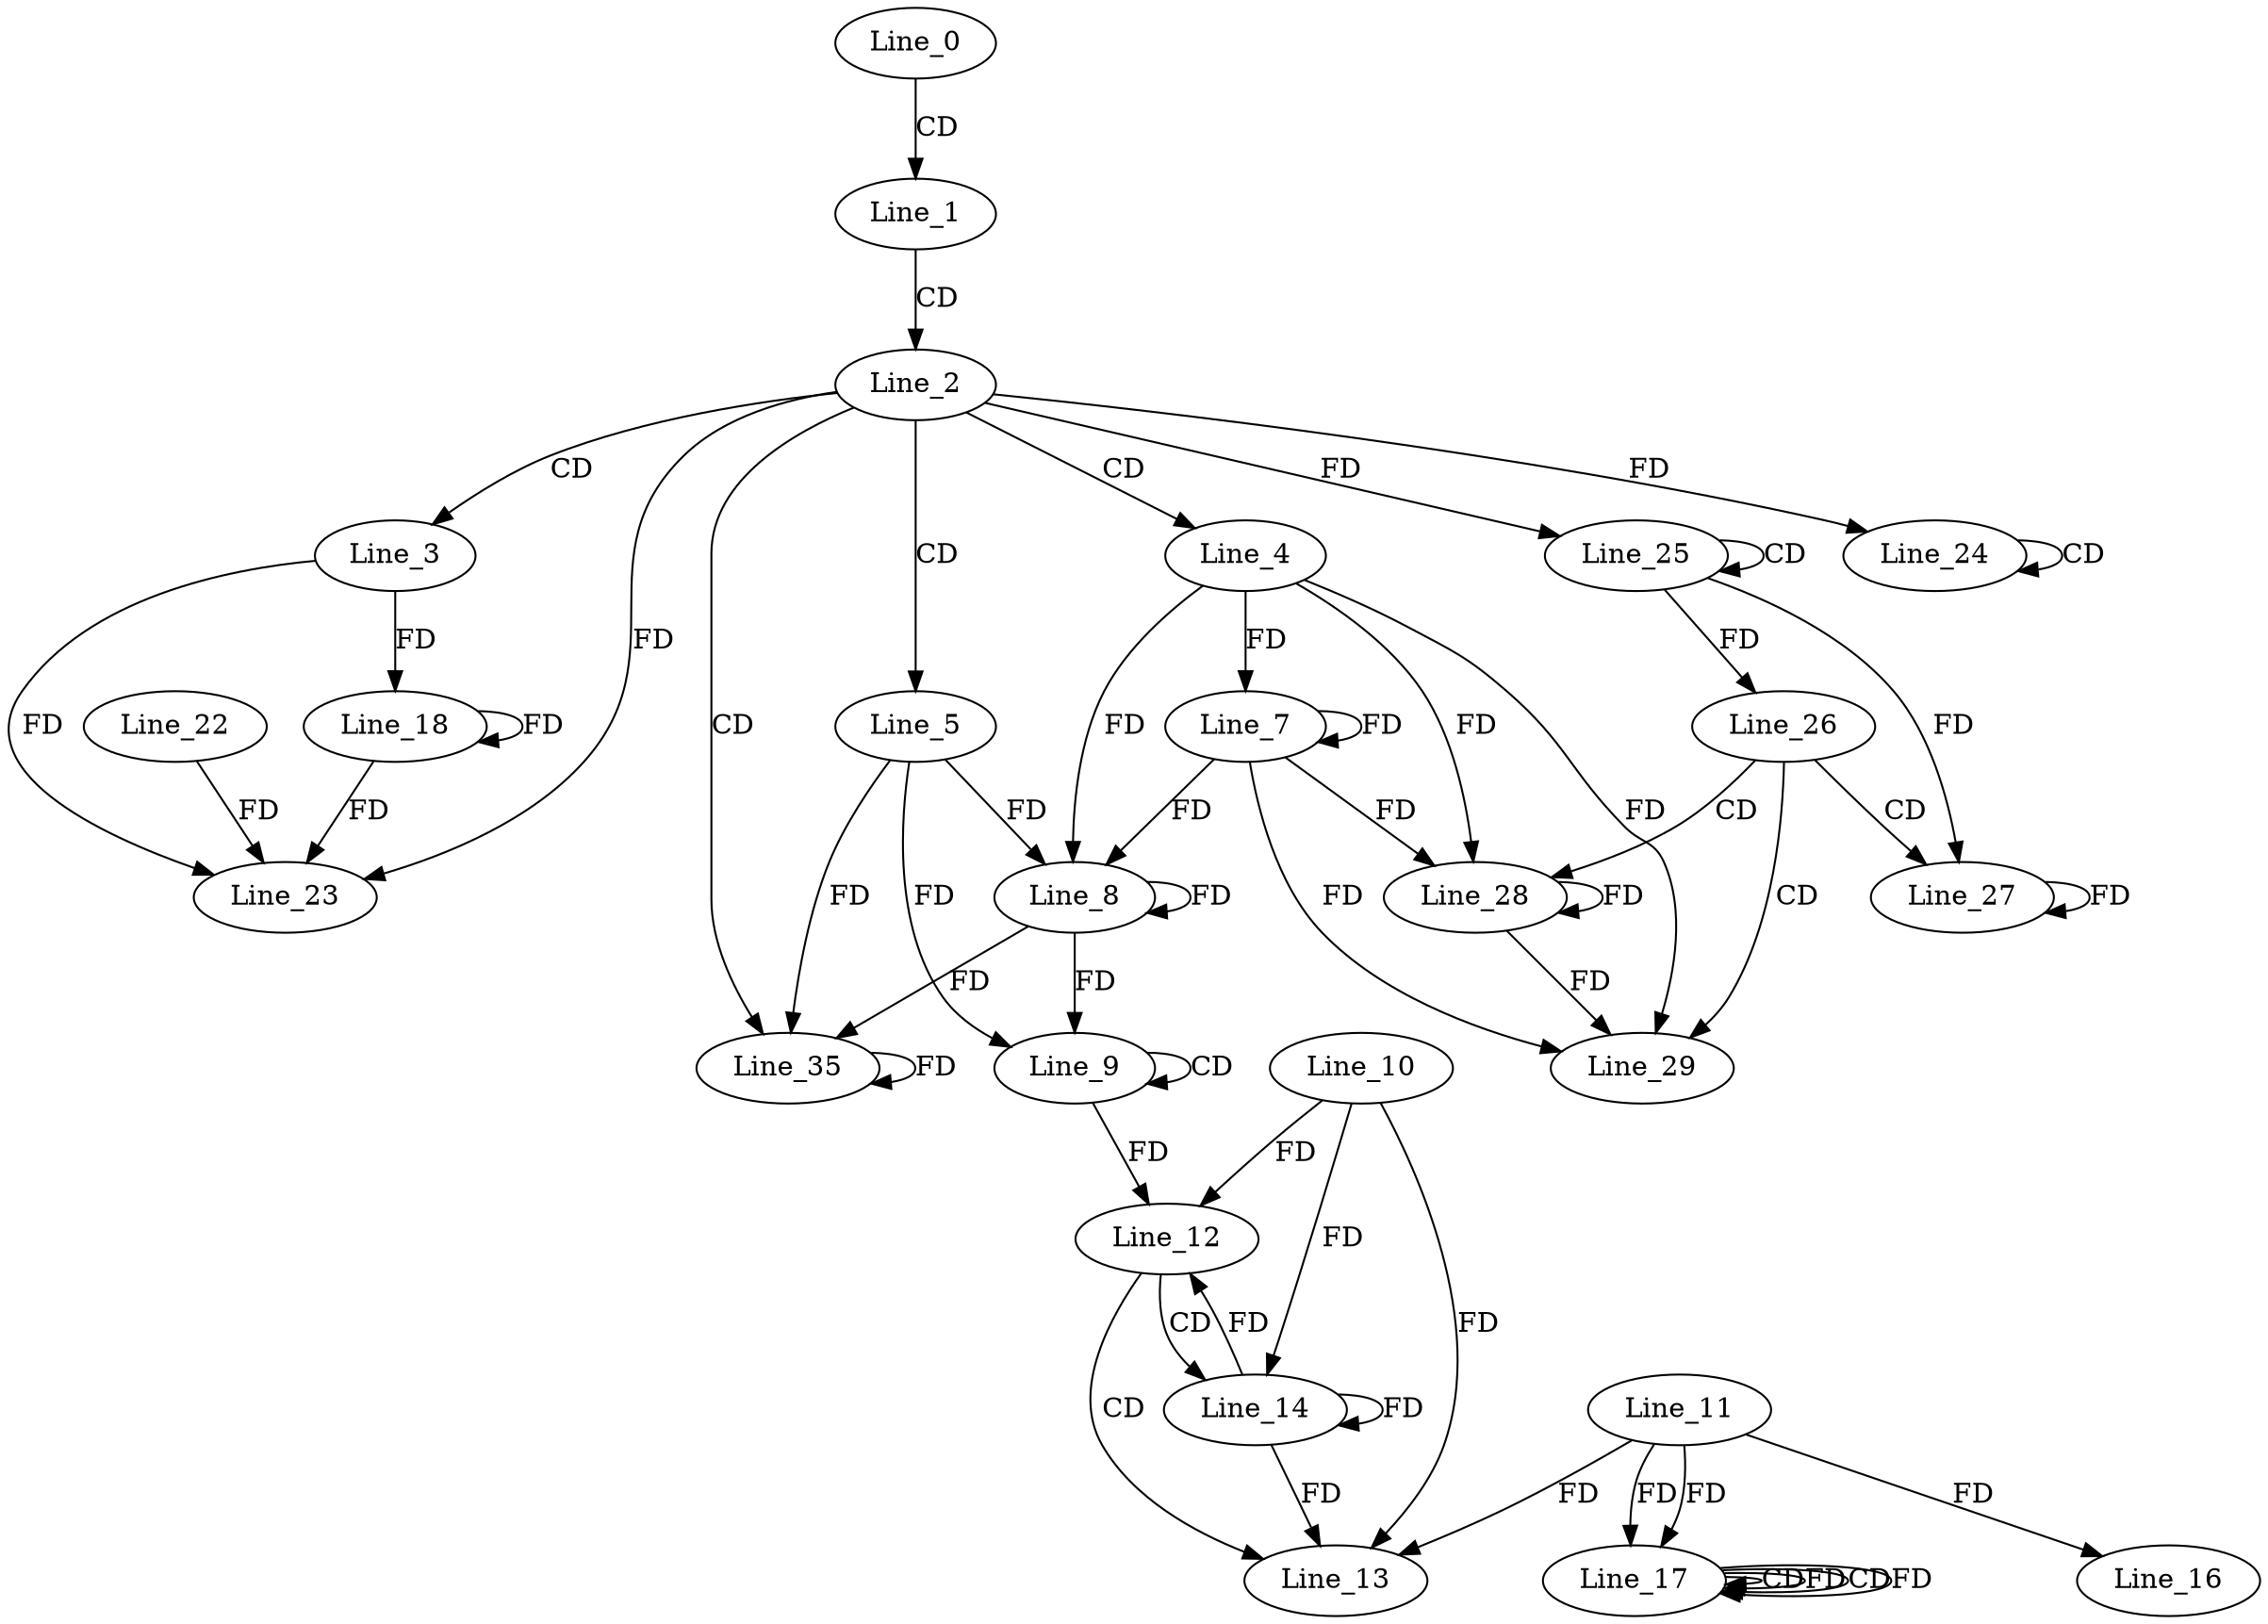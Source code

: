 digraph G {
  Line_0;
  Line_1;
  Line_2;
  Line_3;
  Line_4;
  Line_5;
  Line_7;
  Line_8;
  Line_8;
  Line_9;
  Line_9;
  Line_12;
  Line_10;
  Line_12;
  Line_13;
  Line_11;
  Line_14;
  Line_16;
  Line_17;
  Line_17;
  Line_17;
  Line_17;
  Line_17;
  Line_17;
  Line_18;
  Line_22;
  Line_23;
  Line_24;
  Line_24;
  Line_24;
  Line_25;
  Line_25;
  Line_25;
  Line_26;
  Line_26;
  Line_27;
  Line_27;
  Line_27;
  Line_28;
  Line_29;
  Line_35;
  Line_0 -> Line_1 [ label="CD" ];
  Line_1 -> Line_2 [ label="CD" ];
  Line_2 -> Line_3 [ label="CD" ];
  Line_2 -> Line_4 [ label="CD" ];
  Line_2 -> Line_5 [ label="CD" ];
  Line_4 -> Line_7 [ label="FD" ];
  Line_7 -> Line_7 [ label="FD" ];
  Line_5 -> Line_8 [ label="FD" ];
  Line_8 -> Line_8 [ label="FD" ];
  Line_4 -> Line_8 [ label="FD" ];
  Line_7 -> Line_8 [ label="FD" ];
  Line_9 -> Line_9 [ label="CD" ];
  Line_5 -> Line_9 [ label="FD" ];
  Line_8 -> Line_9 [ label="FD" ];
  Line_9 -> Line_12 [ label="FD" ];
  Line_10 -> Line_12 [ label="FD" ];
  Line_12 -> Line_13 [ label="CD" ];
  Line_11 -> Line_13 [ label="FD" ];
  Line_10 -> Line_13 [ label="FD" ];
  Line_12 -> Line_14 [ label="CD" ];
  Line_14 -> Line_14 [ label="FD" ];
  Line_10 -> Line_14 [ label="FD" ];
  Line_11 -> Line_16 [ label="FD" ];
  Line_17 -> Line_17 [ label="CD" ];
  Line_11 -> Line_17 [ label="FD" ];
  Line_17 -> Line_17 [ label="FD" ];
  Line_17 -> Line_17 [ label="CD" ];
  Line_11 -> Line_17 [ label="FD" ];
  Line_17 -> Line_17 [ label="FD" ];
  Line_3 -> Line_18 [ label="FD" ];
  Line_18 -> Line_18 [ label="FD" ];
  Line_22 -> Line_23 [ label="FD" ];
  Line_3 -> Line_23 [ label="FD" ];
  Line_18 -> Line_23 [ label="FD" ];
  Line_2 -> Line_23 [ label="FD" ];
  Line_24 -> Line_24 [ label="CD" ];
  Line_2 -> Line_24 [ label="FD" ];
  Line_25 -> Line_25 [ label="CD" ];
  Line_2 -> Line_25 [ label="FD" ];
  Line_25 -> Line_26 [ label="FD" ];
  Line_26 -> Line_27 [ label="CD" ];
  Line_25 -> Line_27 [ label="FD" ];
  Line_27 -> Line_27 [ label="FD" ];
  Line_26 -> Line_28 [ label="CD" ];
  Line_4 -> Line_28 [ label="FD" ];
  Line_7 -> Line_28 [ label="FD" ];
  Line_28 -> Line_28 [ label="FD" ];
  Line_26 -> Line_29 [ label="CD" ];
  Line_4 -> Line_29 [ label="FD" ];
  Line_7 -> Line_29 [ label="FD" ];
  Line_28 -> Line_29 [ label="FD" ];
  Line_2 -> Line_35 [ label="CD" ];
  Line_5 -> Line_35 [ label="FD" ];
  Line_8 -> Line_35 [ label="FD" ];
  Line_35 -> Line_35 [ label="FD" ];
  Line_14 -> Line_12 [ label="FD" ];
  Line_14 -> Line_13 [ label="FD" ];
}
